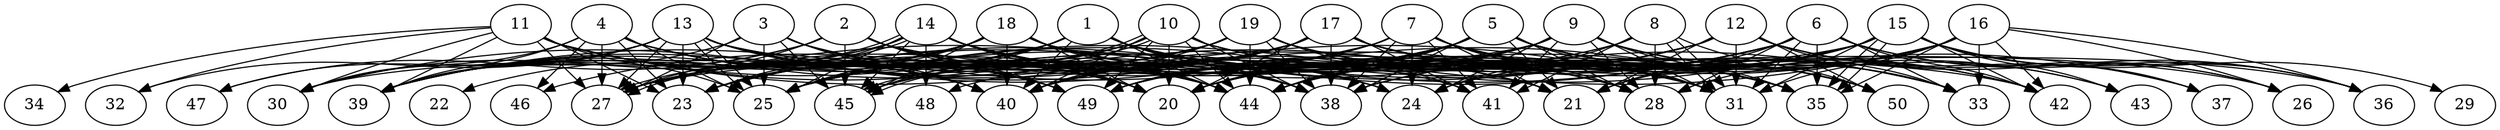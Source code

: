 // DAG (tier=3-complex, mode=data, n=50, ccr=0.547, fat=0.783, density=0.797, regular=0.207, jump=0.264, mindata=4194304, maxdata=33554432)
// DAG automatically generated by daggen at Sun Aug 24 16:33:35 2025
// /home/ermia/Project/Environments/daggen/bin/daggen --dot --ccr 0.547 --fat 0.783 --regular 0.207 --density 0.797 --jump 0.264 --mindata 4194304 --maxdata 33554432 -n 50 
digraph G {
  1 [size="2233609548265199104", alpha="0.05", expect_size="1116804774132599552"]
  1 -> 21 [size ="2096518500712448"]
  1 -> 23 [size ="2096518500712448"]
  1 -> 24 [size ="2096518500712448"]
  1 -> 25 [size ="2096518500712448"]
  1 -> 27 [size ="2096518500712448"]
  1 -> 31 [size ="2096518500712448"]
  1 -> 35 [size ="2096518500712448"]
  1 -> 38 [size ="2096518500712448"]
  1 -> 39 [size ="2096518500712448"]
  1 -> 40 [size ="2096518500712448"]
  1 -> 44 [size ="2096518500712448"]
  1 -> 45 [size ="2096518500712448"]
  2 [size="175779085959574912", alpha="0.09", expect_size="87889542979787456"]
  2 -> 20 [size ="5535849793978368"]
  2 -> 27 [size ="5535849793978368"]
  2 -> 36 [size ="5535849793978368"]
  2 -> 38 [size ="5535849793978368"]
  2 -> 39 [size ="5535849793978368"]
  2 -> 45 [size ="5535849793978368"]
  2 -> 47 [size ="5535849793978368"]
  2 -> 49 [size ="5535849793978368"]
  3 [size="92583130398472656", alpha="0.16", expect_size="46291565199236328"]
  3 -> 20 [size ="248797020028928"]
  3 -> 25 [size ="248797020028928"]
  3 -> 27 [size ="248797020028928"]
  3 -> 38 [size ="248797020028928"]
  3 -> 39 [size ="248797020028928"]
  3 -> 40 [size ="248797020028928"]
  3 -> 45 [size ="248797020028928"]
  3 -> 49 [size ="248797020028928"]
  4 [size="11931823152132868096", alpha="0.19", expect_size="5965911576066434048"]
  4 -> 20 [size ="5366917615321088"]
  4 -> 21 [size ="5366917615321088"]
  4 -> 23 [size ="5366917615321088"]
  4 -> 25 [size ="5366917615321088"]
  4 -> 27 [size ="5366917615321088"]
  4 -> 30 [size ="5366917615321088"]
  4 -> 39 [size ="5366917615321088"]
  4 -> 44 [size ="5366917615321088"]
  4 -> 46 [size ="5366917615321088"]
  4 -> 49 [size ="5366917615321088"]
  5 [size="11110331414823280640", alpha="0.10", expect_size="5555165707411640320"]
  5 -> 20 [size ="5590287699148800"]
  5 -> 21 [size ="5590287699148800"]
  5 -> 23 [size ="5590287699148800"]
  5 -> 27 [size ="5590287699148800"]
  5 -> 28 [size ="5590287699148800"]
  5 -> 31 [size ="5590287699148800"]
  5 -> 38 [size ="5590287699148800"]
  5 -> 42 [size ="5590287699148800"]
  5 -> 43 [size ="5590287699148800"]
  5 -> 44 [size ="5590287699148800"]
  5 -> 48 [size ="5590287699148800"]
  5 -> 49 [size ="5590287699148800"]
  5 -> 50 [size ="5590287699148800"]
  6 [size="32049794584141627392000", alpha="0.00", expect_size="16024897292070813696000"]
  6 -> 20 [size ="8071857517363200"]
  6 -> 21 [size ="8071857517363200"]
  6 -> 23 [size ="8071857517363200"]
  6 -> 26 [size ="8071857517363200"]
  6 -> 27 [size ="8071857517363200"]
  6 -> 28 [size ="8071857517363200"]
  6 -> 31 [size ="8071857517363200"]
  6 -> 33 [size ="8071857517363200"]
  6 -> 35 [size ="8071857517363200"]
  6 -> 36 [size ="8071857517363200"]
  6 -> 38 [size ="8071857517363200"]
  6 -> 40 [size ="8071857517363200"]
  6 -> 42 [size ="8071857517363200"]
  6 -> 49 [size ="8071857517363200"]
  7 [size="20700729349252907008", alpha="0.04", expect_size="10350364674626453504"]
  7 -> 21 [size ="7422945076969472"]
  7 -> 24 [size ="7422945076969472"]
  7 -> 28 [size ="7422945076969472"]
  7 -> 31 [size ="7422945076969472"]
  7 -> 35 [size ="7422945076969472"]
  7 -> 38 [size ="7422945076969472"]
  7 -> 39 [size ="7422945076969472"]
  7 -> 41 [size ="7422945076969472"]
  7 -> 42 [size ="7422945076969472"]
  7 -> 46 [size ="7422945076969472"]
  7 -> 49 [size ="7422945076969472"]
  8 [size="3213245588304135680", alpha="0.04", expect_size="1606622794152067840"]
  8 -> 24 [size ="5790408881733632"]
  8 -> 28 [size ="5790408881733632"]
  8 -> 31 [size ="5790408881733632"]
  8 -> 31 [size ="5790408881733632"]
  8 -> 40 [size ="5790408881733632"]
  8 -> 41 [size ="5790408881733632"]
  8 -> 49 [size ="5790408881733632"]
  8 -> 50 [size ="5790408881733632"]
  9 [size="2585040482701434880", alpha="0.01", expect_size="1292520241350717440"]
  9 -> 20 [size ="1428163062136832"]
  9 -> 24 [size ="1428163062136832"]
  9 -> 28 [size ="1428163062136832"]
  9 -> 30 [size ="1428163062136832"]
  9 -> 31 [size ="1428163062136832"]
  9 -> 33 [size ="1428163062136832"]
  9 -> 35 [size ="1428163062136832"]
  9 -> 41 [size ="1428163062136832"]
  9 -> 43 [size ="1428163062136832"]
  9 -> 44 [size ="1428163062136832"]
  9 -> 45 [size ="1428163062136832"]
  9 -> 49 [size ="1428163062136832"]
  10 [size="384285712973193664", alpha="0.00", expect_size="192142856486596832"]
  10 -> 20 [size ="8448785323655168"]
  10 -> 25 [size ="8448785323655168"]
  10 -> 27 [size ="8448785323655168"]
  10 -> 28 [size ="8448785323655168"]
  10 -> 31 [size ="8448785323655168"]
  10 -> 38 [size ="8448785323655168"]
  10 -> 39 [size ="8448785323655168"]
  10 -> 40 [size ="8448785323655168"]
  10 -> 44 [size ="8448785323655168"]
  10 -> 45 [size ="8448785323655168"]
  10 -> 45 [size ="8448785323655168"]
  10 -> 49 [size ="8448785323655168"]
  10 -> 50 [size ="8448785323655168"]
  11 [size="107700892161279728", alpha="0.08", expect_size="53850446080639864"]
  11 -> 21 [size ="4609769641869312"]
  11 -> 23 [size ="4609769641869312"]
  11 -> 24 [size ="4609769641869312"]
  11 -> 25 [size ="4609769641869312"]
  11 -> 27 [size ="4609769641869312"]
  11 -> 30 [size ="4609769641869312"]
  11 -> 31 [size ="4609769641869312"]
  11 -> 32 [size ="4609769641869312"]
  11 -> 34 [size ="4609769641869312"]
  11 -> 39 [size ="4609769641869312"]
  11 -> 40 [size ="4609769641869312"]
  11 -> 49 [size ="4609769641869312"]
  12 [size="31916696743988682555392", alpha="0.14", expect_size="15958348371994341277696"]
  12 -> 20 [size ="8049494570565632"]
  12 -> 21 [size ="8049494570565632"]
  12 -> 23 [size ="8049494570565632"]
  12 -> 25 [size ="8049494570565632"]
  12 -> 26 [size ="8049494570565632"]
  12 -> 31 [size ="8049494570565632"]
  12 -> 33 [size ="8049494570565632"]
  12 -> 36 [size ="8049494570565632"]
  12 -> 37 [size ="8049494570565632"]
  12 -> 40 [size ="8049494570565632"]
  12 -> 44 [size ="8049494570565632"]
  12 -> 45 [size ="8049494570565632"]
  12 -> 50 [size ="8049494570565632"]
  13 [size="433635177013515456", alpha="0.17", expect_size="216817588506757728"]
  13 -> 20 [size ="7606729076375552"]
  13 -> 23 [size ="7606729076375552"]
  13 -> 25 [size ="7606729076375552"]
  13 -> 25 [size ="7606729076375552"]
  13 -> 26 [size ="7606729076375552"]
  13 -> 27 [size ="7606729076375552"]
  13 -> 28 [size ="7606729076375552"]
  13 -> 30 [size ="7606729076375552"]
  13 -> 32 [size ="7606729076375552"]
  13 -> 35 [size ="7606729076375552"]
  13 -> 39 [size ="7606729076375552"]
  13 -> 40 [size ="7606729076375552"]
  13 -> 42 [size ="7606729076375552"]
  13 -> 44 [size ="7606729076375552"]
  13 -> 47 [size ="7606729076375552"]
  14 [size="53637899826174648", alpha="0.07", expect_size="26818949913087324"]
  14 -> 20 [size ="2670104672206848"]
  14 -> 23 [size ="2670104672206848"]
  14 -> 24 [size ="2670104672206848"]
  14 -> 25 [size ="2670104672206848"]
  14 -> 27 [size ="2670104672206848"]
  14 -> 27 [size ="2670104672206848"]
  14 -> 30 [size ="2670104672206848"]
  14 -> 31 [size ="2670104672206848"]
  14 -> 35 [size ="2670104672206848"]
  14 -> 38 [size ="2670104672206848"]
  14 -> 39 [size ="2670104672206848"]
  14 -> 44 [size ="2670104672206848"]
  14 -> 45 [size ="2670104672206848"]
  14 -> 48 [size ="2670104672206848"]
  15 [size="10666776436973808", alpha="0.17", expect_size="5333388218486904"]
  15 -> 20 [size ="326004425883648"]
  15 -> 21 [size ="326004425883648"]
  15 -> 24 [size ="326004425883648"]
  15 -> 25 [size ="326004425883648"]
  15 -> 27 [size ="326004425883648"]
  15 -> 29 [size ="326004425883648"]
  15 -> 31 [size ="326004425883648"]
  15 -> 35 [size ="326004425883648"]
  15 -> 35 [size ="326004425883648"]
  15 -> 36 [size ="326004425883648"]
  15 -> 37 [size ="326004425883648"]
  15 -> 38 [size ="326004425883648"]
  15 -> 42 [size ="326004425883648"]
  15 -> 43 [size ="326004425883648"]
  15 -> 44 [size ="326004425883648"]
  15 -> 49 [size ="326004425883648"]
  16 [size="130401196239924224", alpha="0.16", expect_size="65200598119962112"]
  16 -> 20 [size ="2843752741732352"]
  16 -> 25 [size ="2843752741732352"]
  16 -> 26 [size ="2843752741732352"]
  16 -> 28 [size ="2843752741732352"]
  16 -> 31 [size ="2843752741732352"]
  16 -> 33 [size ="2843752741732352"]
  16 -> 35 [size ="2843752741732352"]
  16 -> 36 [size ="2843752741732352"]
  16 -> 38 [size ="2843752741732352"]
  16 -> 42 [size ="2843752741732352"]
  16 -> 44 [size ="2843752741732352"]
  17 [size="1167847334478134378496", alpha="0.04", expect_size="583923667239067189248"]
  17 -> 20 [size ="887184685006848"]
  17 -> 23 [size ="887184685006848"]
  17 -> 25 [size ="887184685006848"]
  17 -> 27 [size ="887184685006848"]
  17 -> 30 [size ="887184685006848"]
  17 -> 31 [size ="887184685006848"]
  17 -> 33 [size ="887184685006848"]
  17 -> 35 [size ="887184685006848"]
  17 -> 37 [size ="887184685006848"]
  17 -> 38 [size ="887184685006848"]
  17 -> 40 [size ="887184685006848"]
  17 -> 41 [size ="887184685006848"]
  17 -> 42 [size ="887184685006848"]
  18 [size="788036759309152000", alpha="0.17", expect_size="394018379654576000"]
  18 -> 20 [size ="594157185794048"]
  18 -> 22 [size ="594157185794048"]
  18 -> 23 [size ="594157185794048"]
  18 -> 25 [size ="594157185794048"]
  18 -> 27 [size ="594157185794048"]
  18 -> 28 [size ="594157185794048"]
  18 -> 33 [size ="594157185794048"]
  18 -> 38 [size ="594157185794048"]
  18 -> 39 [size ="594157185794048"]
  18 -> 40 [size ="594157185794048"]
  18 -> 41 [size ="594157185794048"]
  18 -> 44 [size ="594157185794048"]
  18 -> 45 [size ="594157185794048"]
  19 [size="12399327327585512194048", alpha="0.12", expect_size="6199663663792756097024"]
  19 -> 25 [size ="4285702992822272"]
  19 -> 27 [size ="4285702992822272"]
  19 -> 31 [size ="4285702992822272"]
  19 -> 33 [size ="4285702992822272"]
  19 -> 35 [size ="4285702992822272"]
  19 -> 38 [size ="4285702992822272"]
  19 -> 39 [size ="4285702992822272"]
  19 -> 40 [size ="4285702992822272"]
  19 -> 41 [size ="4285702992822272"]
  19 -> 44 [size ="4285702992822272"]
  19 -> 45 [size ="4285702992822272"]
  20 [size="2730967667032875520", alpha="0.04", expect_size="1365483833516437760"]
  21 [size="5420908003823976448000", alpha="0.19", expect_size="2710454001911988224000"]
  22 [size="15740362757207412965376", alpha="0.16", expect_size="7870181378603706482688"]
  23 [size="3142478928605752590336", alpha="0.17", expect_size="1571239464302876295168"]
  24 [size="8036612511590036537344", alpha="0.15", expect_size="4018306255795018268672"]
  25 [size="21938214622765228", alpha="0.06", expect_size="10969107311382614"]
  26 [size="29952369466690238414848", alpha="0.11", expect_size="14976184733345119207424"]
  27 [size="395452076080148512768", alpha="0.08", expect_size="197726038040074256384"]
  28 [size="32205024188728082432000", alpha="0.08", expect_size="16102512094364041216000"]
  29 [size="18256077547596367872", alpha="0.13", expect_size="9128038773798183936"]
  30 [size="175047292314211488", alpha="0.19", expect_size="87523646157105744"]
  31 [size="1472651105049019904", alpha="0.01", expect_size="736325552524509952"]
  32 [size="15667157858683237433344", alpha="0.17", expect_size="7833578929341618716672"]
  33 [size="506213022873205568", alpha="0.19", expect_size="253106511436602784"]
  34 [size="25470811892035446898688", alpha="0.19", expect_size="12735405946017723449344"]
  35 [size="11728820546610269257728", alpha="0.11", expect_size="5864410273305134628864"]
  36 [size="144826213134483552", alpha="0.20", expect_size="72413106567241776"]
  37 [size="6350941268771562496", alpha="0.07", expect_size="3175470634385781248"]
  38 [size="81201497840098928", alpha="0.09", expect_size="40600748920049464"]
  39 [size="290138564220420096000", alpha="0.16", expect_size="145069282110210048000"]
  40 [size="12351662945541162008576", alpha="0.14", expect_size="6175831472770581004288"]
  41 [size="409829445252154240", alpha="0.18", expect_size="204914722626077120"]
  42 [size="5043166359379618", alpha="0.14", expect_size="2521583179689809"]
  43 [size="22170080641531611447296", alpha="0.18", expect_size="11085040320765805723648"]
  44 [size="1069531059929007872", alpha="0.20", expect_size="534765529964503936"]
  45 [size="117396089741813200", alpha="0.10", expect_size="58698044870906600"]
  46 [size="8500055590586810368000", alpha="0.13", expect_size="4250027795293405184000"]
  47 [size="20495240154578944000000", alpha="0.09", expect_size="10247620077289472000000"]
  48 [size="14513756656485913329664", alpha="0.14", expect_size="7256878328242956664832"]
  49 [size="356224655946928448", alpha="0.19", expect_size="178112327973464224"]
  50 [size="12136990592216109056", alpha="0.15", expect_size="6068495296108054528"]
}